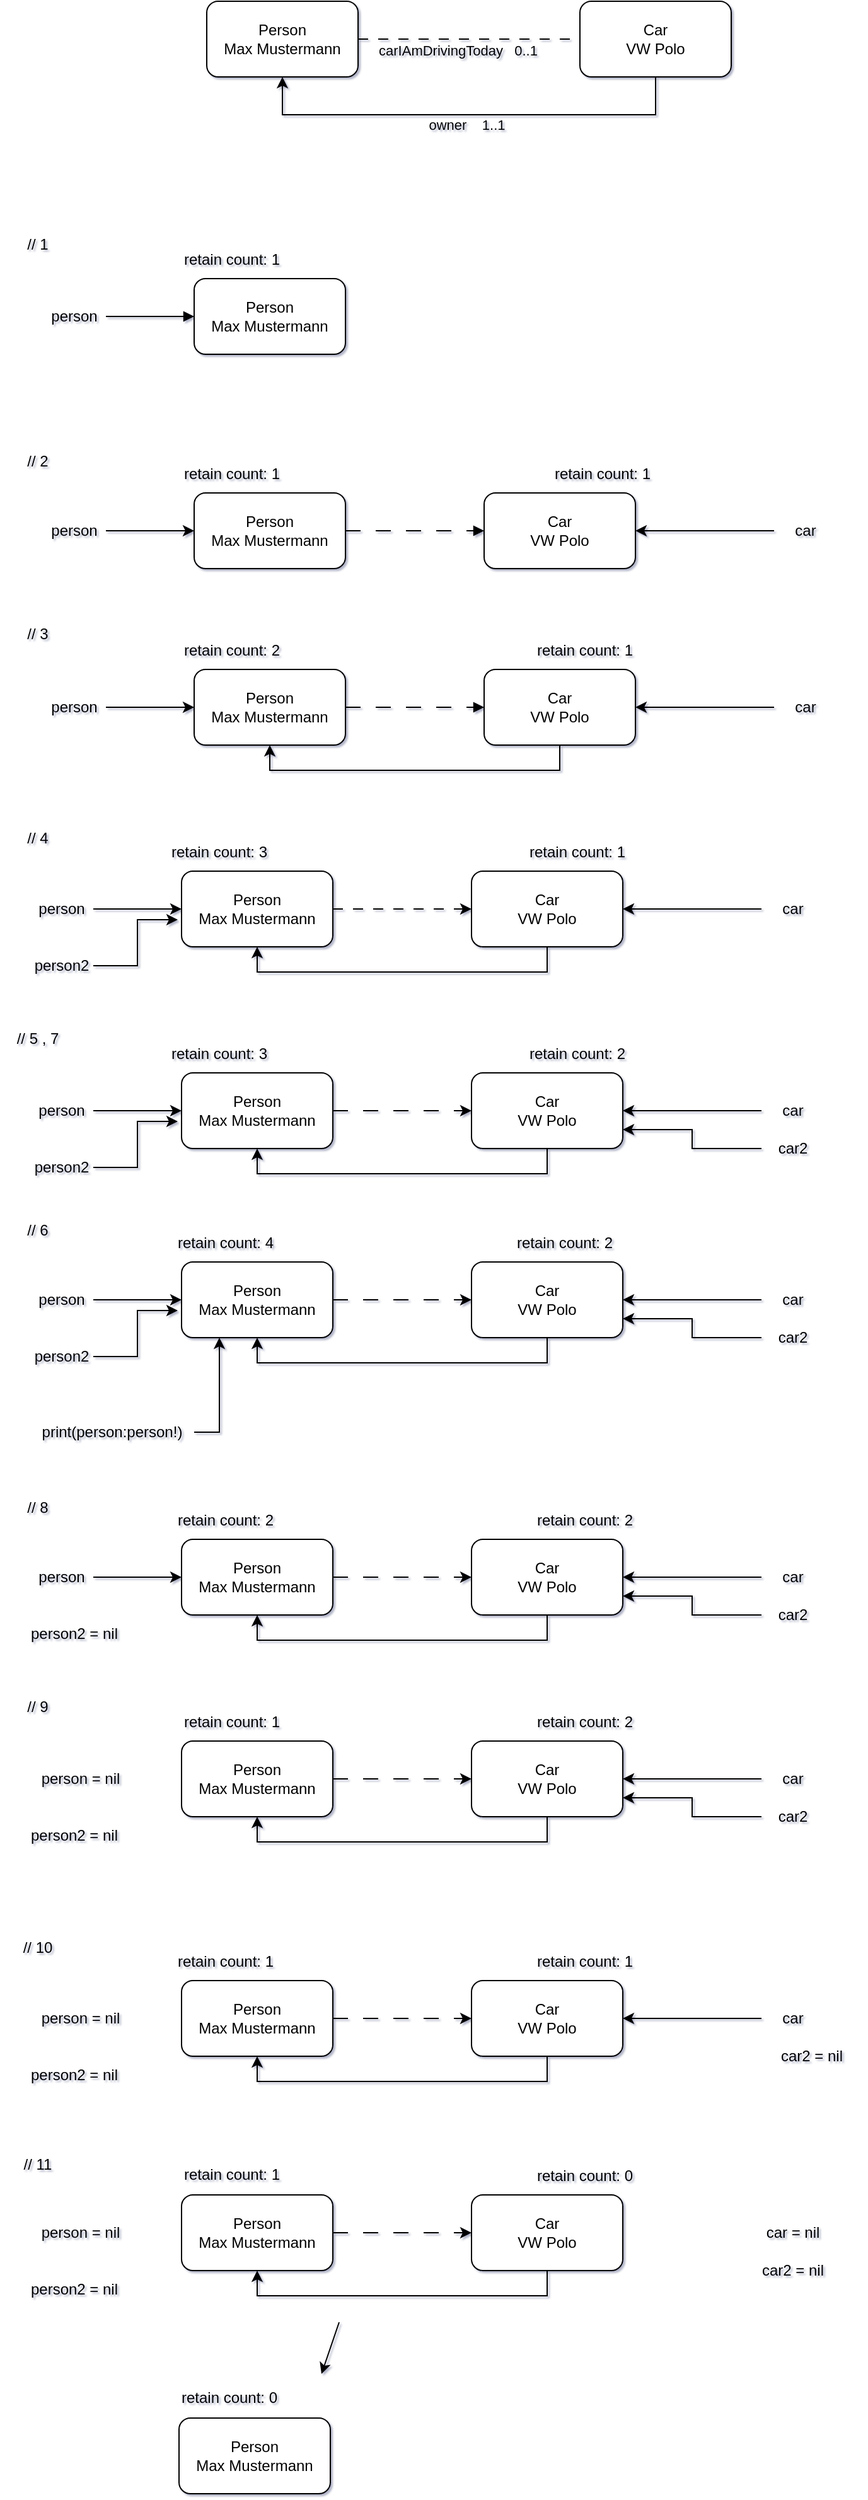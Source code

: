<mxfile version="24.7.5">
  <diagram name="Seite-1" id="5M1GoSNxU9iCWXKsDYk7">
    <mxGraphModel dx="1340" dy="790" grid="0" gridSize="10" guides="1" tooltips="1" connect="1" arrows="1" fold="1" page="0" pageScale="1" pageWidth="827" pageHeight="1169" math="0" shadow="1">
      <root>
        <mxCell id="0" />
        <mxCell id="1" parent="0" />
        <mxCell id="3njOR3xyvIwaTRATh9eq-1" value="Person&lt;div&gt;Max Mustermann&lt;/div&gt;" style="rounded=1;whiteSpace=wrap;html=1;" parent="1" vertex="1">
          <mxGeometry x="100" y="30" width="120" height="60" as="geometry" />
        </mxCell>
        <mxCell id="3njOR3xyvIwaTRATh9eq-2" value="Car&lt;div&gt;VW Polo&lt;/div&gt;" style="rounded=1;whiteSpace=wrap;html=1;" parent="1" vertex="1">
          <mxGeometry x="396" y="30" width="120" height="60" as="geometry" />
        </mxCell>
        <mxCell id="3njOR3xyvIwaTRATh9eq-3" value="" style="endArrow=none;html=1;rounded=0;exitX=1;exitY=0.5;exitDx=0;exitDy=0;entryX=0;entryY=0.5;entryDx=0;entryDy=0;dashed=1;dashPattern=8 8;endFill=0;" parent="1" source="3njOR3xyvIwaTRATh9eq-1" target="3njOR3xyvIwaTRATh9eq-2" edge="1">
          <mxGeometry width="50" height="50" relative="1" as="geometry">
            <mxPoint x="390" y="350" as="sourcePoint" />
            <mxPoint x="440" y="300" as="targetPoint" />
          </mxGeometry>
        </mxCell>
        <mxCell id="3njOR3xyvIwaTRATh9eq-6" value="&lt;div&gt;&lt;span style=&quot;background-color: initial;&quot;&gt;carIAmDrivingToday&amp;nbsp; &amp;nbsp;&lt;/span&gt;&lt;span style=&quot;background-color: initial;&quot;&gt;0..1&lt;/span&gt;&lt;/div&gt;&lt;div&gt;&lt;br&gt;&lt;/div&gt;" style="edgeLabel;html=1;align=center;verticalAlign=middle;resizable=0;points=[];labelBackgroundColor=none;" parent="3njOR3xyvIwaTRATh9eq-3" vertex="1" connectable="0">
          <mxGeometry x="-0.133" relative="1" as="geometry">
            <mxPoint x="2" y="16" as="offset" />
          </mxGeometry>
        </mxCell>
        <mxCell id="3njOR3xyvIwaTRATh9eq-4" value="" style="endArrow=classic;html=1;rounded=0;exitX=0.5;exitY=1;exitDx=0;exitDy=0;entryX=0.5;entryY=1;entryDx=0;entryDy=0;" parent="1" source="3njOR3xyvIwaTRATh9eq-2" target="3njOR3xyvIwaTRATh9eq-1" edge="1">
          <mxGeometry width="50" height="50" relative="1" as="geometry">
            <mxPoint x="390" y="350" as="sourcePoint" />
            <mxPoint x="440" y="300" as="targetPoint" />
            <Array as="points">
              <mxPoint x="456" y="120" />
              <mxPoint x="250" y="120" />
              <mxPoint x="160" y="120" />
            </Array>
          </mxGeometry>
        </mxCell>
        <mxCell id="3njOR3xyvIwaTRATh9eq-5" value="owner&amp;nbsp; &amp;nbsp;&amp;nbsp;&lt;span style=&quot;background-color: initial;&quot;&gt;1..1&lt;/span&gt;" style="edgeLabel;html=1;align=center;verticalAlign=middle;resizable=0;points=[];labelBackgroundColor=none;" parent="3njOR3xyvIwaTRATh9eq-4" vertex="1" connectable="0">
          <mxGeometry x="-0.1" y="-1" relative="1" as="geometry">
            <mxPoint x="-20" y="9" as="offset" />
          </mxGeometry>
        </mxCell>
        <mxCell id="3njOR3xyvIwaTRATh9eq-19" style="edgeStyle=orthogonalEdgeStyle;rounded=0;orthogonalLoop=1;jettySize=auto;html=1;exitX=0;exitY=0.5;exitDx=0;exitDy=0;startArrow=block;startFill=1;endArrow=none;endFill=0;" parent="1" source="3njOR3xyvIwaTRATh9eq-7" target="3njOR3xyvIwaTRATh9eq-18" edge="1">
          <mxGeometry relative="1" as="geometry" />
        </mxCell>
        <mxCell id="3njOR3xyvIwaTRATh9eq-7" value="Person&lt;div&gt;Max Mustermann&lt;/div&gt;" style="rounded=1;whiteSpace=wrap;html=1;" parent="1" vertex="1">
          <mxGeometry x="90" y="250" width="120" height="60" as="geometry" />
        </mxCell>
        <mxCell id="3njOR3xyvIwaTRATh9eq-10" style="edgeStyle=orthogonalEdgeStyle;rounded=0;orthogonalLoop=1;jettySize=auto;html=1;exitX=1;exitY=0.5;exitDx=0;exitDy=0;entryX=0;entryY=0.5;entryDx=0;entryDy=0;endArrow=block;endFill=1;dashed=1;dashPattern=12 12;startArrow=none;startFill=0;" parent="1" source="3njOR3xyvIwaTRATh9eq-8" target="3njOR3xyvIwaTRATh9eq-9" edge="1">
          <mxGeometry relative="1" as="geometry" />
        </mxCell>
        <mxCell id="3njOR3xyvIwaTRATh9eq-8" value="Person&lt;div&gt;Max Mustermann&lt;/div&gt;" style="rounded=1;whiteSpace=wrap;html=1;" parent="1" vertex="1">
          <mxGeometry x="90" y="420" width="120" height="60" as="geometry" />
        </mxCell>
        <mxCell id="3njOR3xyvIwaTRATh9eq-9" value="Car&lt;div&gt;VW Polo&lt;/div&gt;" style="rounded=1;whiteSpace=wrap;html=1;" parent="1" vertex="1">
          <mxGeometry x="320" y="420" width="120" height="60" as="geometry" />
        </mxCell>
        <mxCell id="3njOR3xyvIwaTRATh9eq-11" value="// 1" style="text;html=1;align=center;verticalAlign=middle;whiteSpace=wrap;rounded=0;" parent="1" vertex="1">
          <mxGeometry x="-64" y="208" width="60" height="30" as="geometry" />
        </mxCell>
        <mxCell id="3njOR3xyvIwaTRATh9eq-12" value="// 2" style="text;html=1;align=center;verticalAlign=middle;whiteSpace=wrap;rounded=0;" parent="1" vertex="1">
          <mxGeometry x="-64" y="380" width="60" height="30" as="geometry" />
        </mxCell>
        <mxCell id="3njOR3xyvIwaTRATh9eq-13" style="edgeStyle=orthogonalEdgeStyle;rounded=0;orthogonalLoop=1;jettySize=auto;html=1;exitX=1;exitY=0.5;exitDx=0;exitDy=0;entryX=0;entryY=0.5;entryDx=0;entryDy=0;dashed=1;dashPattern=12 12;endArrow=block;endFill=1;" parent="1" source="3njOR3xyvIwaTRATh9eq-14" target="3njOR3xyvIwaTRATh9eq-15" edge="1">
          <mxGeometry relative="1" as="geometry" />
        </mxCell>
        <mxCell id="3njOR3xyvIwaTRATh9eq-14" value="Person&lt;div&gt;Max Mustermann&lt;/div&gt;" style="rounded=1;whiteSpace=wrap;html=1;" parent="1" vertex="1">
          <mxGeometry x="90" y="560" width="120" height="60" as="geometry" />
        </mxCell>
        <mxCell id="3njOR3xyvIwaTRATh9eq-17" style="edgeStyle=orthogonalEdgeStyle;rounded=0;orthogonalLoop=1;jettySize=auto;html=1;exitX=0.5;exitY=1;exitDx=0;exitDy=0;entryX=0.5;entryY=1;entryDx=0;entryDy=0;" parent="1" source="3njOR3xyvIwaTRATh9eq-15" target="3njOR3xyvIwaTRATh9eq-14" edge="1">
          <mxGeometry relative="1" as="geometry" />
        </mxCell>
        <mxCell id="3njOR3xyvIwaTRATh9eq-15" value="Car&lt;div&gt;VW Polo&lt;/div&gt;" style="rounded=1;whiteSpace=wrap;html=1;" parent="1" vertex="1">
          <mxGeometry x="320" y="560" width="120" height="60" as="geometry" />
        </mxCell>
        <mxCell id="3njOR3xyvIwaTRATh9eq-16" value="// 3" style="text;html=1;align=center;verticalAlign=middle;whiteSpace=wrap;rounded=0;" parent="1" vertex="1">
          <mxGeometry x="-64" y="517" width="60" height="30" as="geometry" />
        </mxCell>
        <mxCell id="3njOR3xyvIwaTRATh9eq-18" value="person" style="text;html=1;align=center;verticalAlign=middle;whiteSpace=wrap;rounded=0;" parent="1" vertex="1">
          <mxGeometry x="-30" y="265" width="50" height="30" as="geometry" />
        </mxCell>
        <mxCell id="3njOR3xyvIwaTRATh9eq-23" style="edgeStyle=orthogonalEdgeStyle;rounded=0;orthogonalLoop=1;jettySize=auto;html=1;exitX=1;exitY=0.5;exitDx=0;exitDy=0;entryX=0;entryY=0.5;entryDx=0;entryDy=0;" parent="1" source="3njOR3xyvIwaTRATh9eq-22" target="3njOR3xyvIwaTRATh9eq-8" edge="1">
          <mxGeometry relative="1" as="geometry" />
        </mxCell>
        <mxCell id="3njOR3xyvIwaTRATh9eq-22" value="person" style="text;html=1;align=center;verticalAlign=middle;whiteSpace=wrap;rounded=0;" parent="1" vertex="1">
          <mxGeometry x="-30" y="435" width="50" height="30" as="geometry" />
        </mxCell>
        <mxCell id="3njOR3xyvIwaTRATh9eq-26" style="edgeStyle=orthogonalEdgeStyle;rounded=0;orthogonalLoop=1;jettySize=auto;html=1;exitX=1;exitY=0.5;exitDx=0;exitDy=0;entryX=0;entryY=0.5;entryDx=0;entryDy=0;" parent="1" source="3njOR3xyvIwaTRATh9eq-25" target="3njOR3xyvIwaTRATh9eq-14" edge="1">
          <mxGeometry relative="1" as="geometry" />
        </mxCell>
        <mxCell id="3njOR3xyvIwaTRATh9eq-25" value="person" style="text;html=1;align=center;verticalAlign=middle;whiteSpace=wrap;rounded=0;" parent="1" vertex="1">
          <mxGeometry x="-30" y="575" width="50" height="30" as="geometry" />
        </mxCell>
        <mxCell id="3njOR3xyvIwaTRATh9eq-28" style="edgeStyle=orthogonalEdgeStyle;rounded=0;orthogonalLoop=1;jettySize=auto;html=1;exitX=0;exitY=0.5;exitDx=0;exitDy=0;entryX=1;entryY=0.5;entryDx=0;entryDy=0;" parent="1" source="3njOR3xyvIwaTRATh9eq-27" target="3njOR3xyvIwaTRATh9eq-9" edge="1">
          <mxGeometry relative="1" as="geometry" />
        </mxCell>
        <mxCell id="3njOR3xyvIwaTRATh9eq-27" value="car" style="text;html=1;align=center;verticalAlign=middle;whiteSpace=wrap;rounded=0;" parent="1" vertex="1">
          <mxGeometry x="550" y="435" width="50" height="30" as="geometry" />
        </mxCell>
        <mxCell id="3njOR3xyvIwaTRATh9eq-30" style="edgeStyle=orthogonalEdgeStyle;rounded=0;orthogonalLoop=1;jettySize=auto;html=1;exitX=0;exitY=0.5;exitDx=0;exitDy=0;entryX=1;entryY=0.5;entryDx=0;entryDy=0;" parent="1" source="3njOR3xyvIwaTRATh9eq-29" target="3njOR3xyvIwaTRATh9eq-15" edge="1">
          <mxGeometry relative="1" as="geometry" />
        </mxCell>
        <mxCell id="3njOR3xyvIwaTRATh9eq-29" value="car" style="text;html=1;align=center;verticalAlign=middle;whiteSpace=wrap;rounded=0;" parent="1" vertex="1">
          <mxGeometry x="550" y="575" width="50" height="30" as="geometry" />
        </mxCell>
        <mxCell id="3njOR3xyvIwaTRATh9eq-31" style="edgeStyle=orthogonalEdgeStyle;rounded=0;orthogonalLoop=1;jettySize=auto;html=1;exitX=1;exitY=0.5;exitDx=0;exitDy=0;entryX=0;entryY=0.5;entryDx=0;entryDy=0;dashed=1;dashPattern=8 8;" parent="1" source="3njOR3xyvIwaTRATh9eq-32" target="3njOR3xyvIwaTRATh9eq-34" edge="1">
          <mxGeometry relative="1" as="geometry" />
        </mxCell>
        <mxCell id="3njOR3xyvIwaTRATh9eq-32" value="Person&lt;div&gt;Max Mustermann&lt;/div&gt;" style="rounded=1;whiteSpace=wrap;html=1;" parent="1" vertex="1">
          <mxGeometry x="80" y="720" width="120" height="60" as="geometry" />
        </mxCell>
        <mxCell id="3njOR3xyvIwaTRATh9eq-33" style="edgeStyle=orthogonalEdgeStyle;rounded=0;orthogonalLoop=1;jettySize=auto;html=1;exitX=0.5;exitY=1;exitDx=0;exitDy=0;entryX=0.5;entryY=1;entryDx=0;entryDy=0;" parent="1" source="3njOR3xyvIwaTRATh9eq-34" target="3njOR3xyvIwaTRATh9eq-32" edge="1">
          <mxGeometry relative="1" as="geometry" />
        </mxCell>
        <mxCell id="3njOR3xyvIwaTRATh9eq-34" value="Car&lt;div&gt;VW Polo&lt;/div&gt;" style="rounded=1;whiteSpace=wrap;html=1;" parent="1" vertex="1">
          <mxGeometry x="310" y="720" width="120" height="60" as="geometry" />
        </mxCell>
        <mxCell id="3njOR3xyvIwaTRATh9eq-35" value="// 4" style="text;html=1;align=center;verticalAlign=middle;whiteSpace=wrap;rounded=0;" parent="1" vertex="1">
          <mxGeometry x="-64" y="679" width="60" height="30" as="geometry" />
        </mxCell>
        <mxCell id="3njOR3xyvIwaTRATh9eq-36" style="edgeStyle=orthogonalEdgeStyle;rounded=0;orthogonalLoop=1;jettySize=auto;html=1;exitX=1;exitY=0.5;exitDx=0;exitDy=0;entryX=0;entryY=0.5;entryDx=0;entryDy=0;" parent="1" source="3njOR3xyvIwaTRATh9eq-37" target="3njOR3xyvIwaTRATh9eq-32" edge="1">
          <mxGeometry relative="1" as="geometry" />
        </mxCell>
        <mxCell id="3njOR3xyvIwaTRATh9eq-37" value="person" style="text;html=1;align=center;verticalAlign=middle;whiteSpace=wrap;rounded=0;" parent="1" vertex="1">
          <mxGeometry x="-40" y="735" width="50" height="30" as="geometry" />
        </mxCell>
        <mxCell id="3njOR3xyvIwaTRATh9eq-38" style="edgeStyle=orthogonalEdgeStyle;rounded=0;orthogonalLoop=1;jettySize=auto;html=1;exitX=0;exitY=0.5;exitDx=0;exitDy=0;entryX=1;entryY=0.5;entryDx=0;entryDy=0;" parent="1" source="3njOR3xyvIwaTRATh9eq-39" target="3njOR3xyvIwaTRATh9eq-34" edge="1">
          <mxGeometry relative="1" as="geometry" />
        </mxCell>
        <mxCell id="3njOR3xyvIwaTRATh9eq-39" value="car" style="text;html=1;align=center;verticalAlign=middle;whiteSpace=wrap;rounded=0;" parent="1" vertex="1">
          <mxGeometry x="540" y="735" width="50" height="30" as="geometry" />
        </mxCell>
        <mxCell id="3njOR3xyvIwaTRATh9eq-40" value="person2" style="text;html=1;align=center;verticalAlign=middle;whiteSpace=wrap;rounded=0;" parent="1" vertex="1">
          <mxGeometry x="-40" y="780" width="50" height="30" as="geometry" />
        </mxCell>
        <mxCell id="3njOR3xyvIwaTRATh9eq-41" style="edgeStyle=orthogonalEdgeStyle;rounded=0;orthogonalLoop=1;jettySize=auto;html=1;exitX=1;exitY=0.5;exitDx=0;exitDy=0;entryX=-0.025;entryY=0.642;entryDx=0;entryDy=0;entryPerimeter=0;" parent="1" source="3njOR3xyvIwaTRATh9eq-40" target="3njOR3xyvIwaTRATh9eq-32" edge="1">
          <mxGeometry relative="1" as="geometry" />
        </mxCell>
        <mxCell id="3njOR3xyvIwaTRATh9eq-42" style="edgeStyle=orthogonalEdgeStyle;rounded=0;orthogonalLoop=1;jettySize=auto;html=1;exitX=1;exitY=0.5;exitDx=0;exitDy=0;entryX=0;entryY=0.5;entryDx=0;entryDy=0;dashed=1;dashPattern=12 12;" parent="1" source="3njOR3xyvIwaTRATh9eq-43" target="3njOR3xyvIwaTRATh9eq-45" edge="1">
          <mxGeometry relative="1" as="geometry" />
        </mxCell>
        <mxCell id="3njOR3xyvIwaTRATh9eq-43" value="Person&lt;div&gt;Max Mustermann&lt;/div&gt;" style="rounded=1;whiteSpace=wrap;html=1;" parent="1" vertex="1">
          <mxGeometry x="80" y="880" width="120" height="60" as="geometry" />
        </mxCell>
        <mxCell id="3njOR3xyvIwaTRATh9eq-44" style="edgeStyle=orthogonalEdgeStyle;rounded=0;orthogonalLoop=1;jettySize=auto;html=1;exitX=0.5;exitY=1;exitDx=0;exitDy=0;entryX=0.5;entryY=1;entryDx=0;entryDy=0;" parent="1" source="3njOR3xyvIwaTRATh9eq-45" target="3njOR3xyvIwaTRATh9eq-43" edge="1">
          <mxGeometry relative="1" as="geometry" />
        </mxCell>
        <mxCell id="3njOR3xyvIwaTRATh9eq-45" value="Car&lt;div&gt;VW Polo&lt;/div&gt;" style="rounded=1;whiteSpace=wrap;html=1;" parent="1" vertex="1">
          <mxGeometry x="310" y="880" width="120" height="60" as="geometry" />
        </mxCell>
        <mxCell id="3njOR3xyvIwaTRATh9eq-46" style="edgeStyle=orthogonalEdgeStyle;rounded=0;orthogonalLoop=1;jettySize=auto;html=1;exitX=1;exitY=0.5;exitDx=0;exitDy=0;entryX=0;entryY=0.5;entryDx=0;entryDy=0;" parent="1" source="3njOR3xyvIwaTRATh9eq-47" target="3njOR3xyvIwaTRATh9eq-43" edge="1">
          <mxGeometry relative="1" as="geometry" />
        </mxCell>
        <mxCell id="3njOR3xyvIwaTRATh9eq-47" value="person" style="text;html=1;align=center;verticalAlign=middle;whiteSpace=wrap;rounded=0;" parent="1" vertex="1">
          <mxGeometry x="-40" y="895" width="50" height="30" as="geometry" />
        </mxCell>
        <mxCell id="3njOR3xyvIwaTRATh9eq-48" style="edgeStyle=orthogonalEdgeStyle;rounded=0;orthogonalLoop=1;jettySize=auto;html=1;exitX=0;exitY=0.5;exitDx=0;exitDy=0;entryX=1;entryY=0.5;entryDx=0;entryDy=0;" parent="1" source="3njOR3xyvIwaTRATh9eq-49" target="3njOR3xyvIwaTRATh9eq-45" edge="1">
          <mxGeometry relative="1" as="geometry" />
        </mxCell>
        <mxCell id="3njOR3xyvIwaTRATh9eq-49" value="car" style="text;html=1;align=center;verticalAlign=middle;whiteSpace=wrap;rounded=0;" parent="1" vertex="1">
          <mxGeometry x="540" y="895" width="50" height="30" as="geometry" />
        </mxCell>
        <mxCell id="3njOR3xyvIwaTRATh9eq-50" value="person2" style="text;html=1;align=center;verticalAlign=middle;whiteSpace=wrap;rounded=0;" parent="1" vertex="1">
          <mxGeometry x="-40" y="940" width="50" height="30" as="geometry" />
        </mxCell>
        <mxCell id="3njOR3xyvIwaTRATh9eq-51" style="edgeStyle=orthogonalEdgeStyle;rounded=0;orthogonalLoop=1;jettySize=auto;html=1;exitX=1;exitY=0.5;exitDx=0;exitDy=0;entryX=-0.025;entryY=0.642;entryDx=0;entryDy=0;entryPerimeter=0;" parent="1" source="3njOR3xyvIwaTRATh9eq-50" target="3njOR3xyvIwaTRATh9eq-43" edge="1">
          <mxGeometry relative="1" as="geometry" />
        </mxCell>
        <mxCell id="3njOR3xyvIwaTRATh9eq-52" value="// 5 , 7" style="text;html=1;align=center;verticalAlign=middle;whiteSpace=wrap;rounded=0;" parent="1" vertex="1">
          <mxGeometry x="-64" y="838" width="60" height="30" as="geometry" />
        </mxCell>
        <mxCell id="3njOR3xyvIwaTRATh9eq-55" style="edgeStyle=orthogonalEdgeStyle;rounded=0;orthogonalLoop=1;jettySize=auto;html=1;exitX=0;exitY=0.5;exitDx=0;exitDy=0;entryX=1;entryY=0.75;entryDx=0;entryDy=0;" parent="1" source="3njOR3xyvIwaTRATh9eq-54" target="3njOR3xyvIwaTRATh9eq-45" edge="1">
          <mxGeometry relative="1" as="geometry" />
        </mxCell>
        <mxCell id="3njOR3xyvIwaTRATh9eq-54" value="car2" style="text;html=1;align=center;verticalAlign=middle;whiteSpace=wrap;rounded=0;" parent="1" vertex="1">
          <mxGeometry x="540" y="925" width="50" height="30" as="geometry" />
        </mxCell>
        <mxCell id="3njOR3xyvIwaTRATh9eq-56" style="edgeStyle=orthogonalEdgeStyle;rounded=0;orthogonalLoop=1;jettySize=auto;html=1;exitX=1;exitY=0.5;exitDx=0;exitDy=0;entryX=0;entryY=0.5;entryDx=0;entryDy=0;dashed=1;dashPattern=12 12;" parent="1" source="3njOR3xyvIwaTRATh9eq-57" target="3njOR3xyvIwaTRATh9eq-59" edge="1">
          <mxGeometry relative="1" as="geometry" />
        </mxCell>
        <mxCell id="3njOR3xyvIwaTRATh9eq-57" value="Person&lt;div&gt;Max Mustermann&lt;/div&gt;" style="rounded=1;whiteSpace=wrap;html=1;" parent="1" vertex="1">
          <mxGeometry x="80" y="1030" width="120" height="60" as="geometry" />
        </mxCell>
        <mxCell id="3njOR3xyvIwaTRATh9eq-58" style="edgeStyle=orthogonalEdgeStyle;rounded=0;orthogonalLoop=1;jettySize=auto;html=1;exitX=0.5;exitY=1;exitDx=0;exitDy=0;entryX=0.5;entryY=1;entryDx=0;entryDy=0;" parent="1" source="3njOR3xyvIwaTRATh9eq-59" target="3njOR3xyvIwaTRATh9eq-57" edge="1">
          <mxGeometry relative="1" as="geometry" />
        </mxCell>
        <mxCell id="3njOR3xyvIwaTRATh9eq-59" value="Car&lt;div&gt;VW Polo&lt;/div&gt;" style="rounded=1;whiteSpace=wrap;html=1;" parent="1" vertex="1">
          <mxGeometry x="310" y="1030" width="120" height="60" as="geometry" />
        </mxCell>
        <mxCell id="3njOR3xyvIwaTRATh9eq-60" style="edgeStyle=orthogonalEdgeStyle;rounded=0;orthogonalLoop=1;jettySize=auto;html=1;exitX=1;exitY=0.5;exitDx=0;exitDy=0;entryX=0;entryY=0.5;entryDx=0;entryDy=0;" parent="1" source="3njOR3xyvIwaTRATh9eq-61" target="3njOR3xyvIwaTRATh9eq-57" edge="1">
          <mxGeometry relative="1" as="geometry" />
        </mxCell>
        <mxCell id="3njOR3xyvIwaTRATh9eq-61" value="person" style="text;html=1;align=center;verticalAlign=middle;whiteSpace=wrap;rounded=0;" parent="1" vertex="1">
          <mxGeometry x="-40" y="1045" width="50" height="30" as="geometry" />
        </mxCell>
        <mxCell id="3njOR3xyvIwaTRATh9eq-62" style="edgeStyle=orthogonalEdgeStyle;rounded=0;orthogonalLoop=1;jettySize=auto;html=1;exitX=0;exitY=0.5;exitDx=0;exitDy=0;entryX=1;entryY=0.5;entryDx=0;entryDy=0;" parent="1" source="3njOR3xyvIwaTRATh9eq-63" target="3njOR3xyvIwaTRATh9eq-59" edge="1">
          <mxGeometry relative="1" as="geometry" />
        </mxCell>
        <mxCell id="3njOR3xyvIwaTRATh9eq-63" value="car" style="text;html=1;align=center;verticalAlign=middle;whiteSpace=wrap;rounded=0;" parent="1" vertex="1">
          <mxGeometry x="540" y="1045" width="50" height="30" as="geometry" />
        </mxCell>
        <mxCell id="3njOR3xyvIwaTRATh9eq-64" value="person2" style="text;html=1;align=center;verticalAlign=middle;whiteSpace=wrap;rounded=0;" parent="1" vertex="1">
          <mxGeometry x="-40" y="1090" width="50" height="30" as="geometry" />
        </mxCell>
        <mxCell id="3njOR3xyvIwaTRATh9eq-65" style="edgeStyle=orthogonalEdgeStyle;rounded=0;orthogonalLoop=1;jettySize=auto;html=1;exitX=1;exitY=0.5;exitDx=0;exitDy=0;entryX=-0.025;entryY=0.642;entryDx=0;entryDy=0;entryPerimeter=0;" parent="1" source="3njOR3xyvIwaTRATh9eq-64" target="3njOR3xyvIwaTRATh9eq-57" edge="1">
          <mxGeometry relative="1" as="geometry" />
        </mxCell>
        <mxCell id="3njOR3xyvIwaTRATh9eq-66" value="// 6" style="text;html=1;align=center;verticalAlign=middle;whiteSpace=wrap;rounded=0;" parent="1" vertex="1">
          <mxGeometry x="-64" y="990" width="60" height="30" as="geometry" />
        </mxCell>
        <mxCell id="3njOR3xyvIwaTRATh9eq-67" style="edgeStyle=orthogonalEdgeStyle;rounded=0;orthogonalLoop=1;jettySize=auto;html=1;exitX=0;exitY=0.5;exitDx=0;exitDy=0;entryX=1;entryY=0.75;entryDx=0;entryDy=0;" parent="1" source="3njOR3xyvIwaTRATh9eq-68" target="3njOR3xyvIwaTRATh9eq-59" edge="1">
          <mxGeometry relative="1" as="geometry" />
        </mxCell>
        <mxCell id="3njOR3xyvIwaTRATh9eq-68" value="car2" style="text;html=1;align=center;verticalAlign=middle;whiteSpace=wrap;rounded=0;" parent="1" vertex="1">
          <mxGeometry x="540" y="1075" width="50" height="30" as="geometry" />
        </mxCell>
        <mxCell id="3njOR3xyvIwaTRATh9eq-70" style="edgeStyle=orthogonalEdgeStyle;rounded=0;orthogonalLoop=1;jettySize=auto;html=1;exitX=1;exitY=0.5;exitDx=0;exitDy=0;entryX=0.25;entryY=1;entryDx=0;entryDy=0;" parent="1" source="3njOR3xyvIwaTRATh9eq-69" target="3njOR3xyvIwaTRATh9eq-57" edge="1">
          <mxGeometry relative="1" as="geometry" />
        </mxCell>
        <mxCell id="3njOR3xyvIwaTRATh9eq-69" value="print(person:person!)" style="text;html=1;align=center;verticalAlign=middle;whiteSpace=wrap;rounded=0;" parent="1" vertex="1">
          <mxGeometry x="-40" y="1150" width="130" height="30" as="geometry" />
        </mxCell>
        <mxCell id="3njOR3xyvIwaTRATh9eq-71" style="edgeStyle=orthogonalEdgeStyle;rounded=0;orthogonalLoop=1;jettySize=auto;html=1;exitX=1;exitY=0.5;exitDx=0;exitDy=0;entryX=0;entryY=0.5;entryDx=0;entryDy=0;dashed=1;dashPattern=12 12;" parent="1" source="3njOR3xyvIwaTRATh9eq-72" target="3njOR3xyvIwaTRATh9eq-74" edge="1">
          <mxGeometry relative="1" as="geometry" />
        </mxCell>
        <mxCell id="3njOR3xyvIwaTRATh9eq-72" value="Person&lt;div&gt;Max Mustermann&lt;/div&gt;" style="rounded=1;whiteSpace=wrap;html=1;" parent="1" vertex="1">
          <mxGeometry x="80" y="1250" width="120" height="60" as="geometry" />
        </mxCell>
        <mxCell id="3njOR3xyvIwaTRATh9eq-73" style="edgeStyle=orthogonalEdgeStyle;rounded=0;orthogonalLoop=1;jettySize=auto;html=1;exitX=0.5;exitY=1;exitDx=0;exitDy=0;entryX=0.5;entryY=1;entryDx=0;entryDy=0;" parent="1" source="3njOR3xyvIwaTRATh9eq-74" target="3njOR3xyvIwaTRATh9eq-72" edge="1">
          <mxGeometry relative="1" as="geometry" />
        </mxCell>
        <mxCell id="3njOR3xyvIwaTRATh9eq-74" value="Car&lt;div&gt;VW Polo&lt;/div&gt;" style="rounded=1;whiteSpace=wrap;html=1;" parent="1" vertex="1">
          <mxGeometry x="310" y="1250" width="120" height="60" as="geometry" />
        </mxCell>
        <mxCell id="3njOR3xyvIwaTRATh9eq-75" style="edgeStyle=orthogonalEdgeStyle;rounded=0;orthogonalLoop=1;jettySize=auto;html=1;exitX=1;exitY=0.5;exitDx=0;exitDy=0;entryX=0;entryY=0.5;entryDx=0;entryDy=0;" parent="1" source="3njOR3xyvIwaTRATh9eq-76" target="3njOR3xyvIwaTRATh9eq-72" edge="1">
          <mxGeometry relative="1" as="geometry" />
        </mxCell>
        <mxCell id="3njOR3xyvIwaTRATh9eq-76" value="person" style="text;html=1;align=center;verticalAlign=middle;whiteSpace=wrap;rounded=0;" parent="1" vertex="1">
          <mxGeometry x="-40" y="1265" width="50" height="30" as="geometry" />
        </mxCell>
        <mxCell id="3njOR3xyvIwaTRATh9eq-77" style="edgeStyle=orthogonalEdgeStyle;rounded=0;orthogonalLoop=1;jettySize=auto;html=1;exitX=0;exitY=0.5;exitDx=0;exitDy=0;entryX=1;entryY=0.5;entryDx=0;entryDy=0;" parent="1" source="3njOR3xyvIwaTRATh9eq-78" target="3njOR3xyvIwaTRATh9eq-74" edge="1">
          <mxGeometry relative="1" as="geometry" />
        </mxCell>
        <mxCell id="3njOR3xyvIwaTRATh9eq-78" value="car" style="text;html=1;align=center;verticalAlign=middle;whiteSpace=wrap;rounded=0;" parent="1" vertex="1">
          <mxGeometry x="540" y="1265" width="50" height="30" as="geometry" />
        </mxCell>
        <mxCell id="3njOR3xyvIwaTRATh9eq-79" value="person2 = nil" style="text;html=1;align=center;verticalAlign=middle;whiteSpace=wrap;rounded=0;" parent="1" vertex="1">
          <mxGeometry x="-50" y="1310" width="90" height="30" as="geometry" />
        </mxCell>
        <mxCell id="3njOR3xyvIwaTRATh9eq-81" value="// 8" style="text;html=1;align=center;verticalAlign=middle;whiteSpace=wrap;rounded=0;" parent="1" vertex="1">
          <mxGeometry x="-64" y="1210" width="60" height="30" as="geometry" />
        </mxCell>
        <mxCell id="3njOR3xyvIwaTRATh9eq-82" style="edgeStyle=orthogonalEdgeStyle;rounded=0;orthogonalLoop=1;jettySize=auto;html=1;exitX=0;exitY=0.5;exitDx=0;exitDy=0;entryX=1;entryY=0.75;entryDx=0;entryDy=0;" parent="1" source="3njOR3xyvIwaTRATh9eq-83" target="3njOR3xyvIwaTRATh9eq-74" edge="1">
          <mxGeometry relative="1" as="geometry" />
        </mxCell>
        <mxCell id="3njOR3xyvIwaTRATh9eq-83" value="car2" style="text;html=1;align=center;verticalAlign=middle;whiteSpace=wrap;rounded=0;" parent="1" vertex="1">
          <mxGeometry x="540" y="1295" width="50" height="30" as="geometry" />
        </mxCell>
        <mxCell id="3njOR3xyvIwaTRATh9eq-84" style="edgeStyle=orthogonalEdgeStyle;rounded=0;orthogonalLoop=1;jettySize=auto;html=1;exitX=1;exitY=0.5;exitDx=0;exitDy=0;entryX=0;entryY=0.5;entryDx=0;entryDy=0;dashed=1;dashPattern=12 12;" parent="1" source="3njOR3xyvIwaTRATh9eq-85" target="3njOR3xyvIwaTRATh9eq-87" edge="1">
          <mxGeometry relative="1" as="geometry" />
        </mxCell>
        <mxCell id="3njOR3xyvIwaTRATh9eq-85" value="Person&lt;div&gt;Max Mustermann&lt;/div&gt;" style="rounded=1;whiteSpace=wrap;html=1;" parent="1" vertex="1">
          <mxGeometry x="80" y="1410" width="120" height="60" as="geometry" />
        </mxCell>
        <mxCell id="3njOR3xyvIwaTRATh9eq-86" style="edgeStyle=orthogonalEdgeStyle;rounded=0;orthogonalLoop=1;jettySize=auto;html=1;exitX=0.5;exitY=1;exitDx=0;exitDy=0;entryX=0.5;entryY=1;entryDx=0;entryDy=0;" parent="1" source="3njOR3xyvIwaTRATh9eq-87" target="3njOR3xyvIwaTRATh9eq-85" edge="1">
          <mxGeometry relative="1" as="geometry" />
        </mxCell>
        <mxCell id="3njOR3xyvIwaTRATh9eq-87" value="Car&lt;div&gt;VW Polo&lt;/div&gt;" style="rounded=1;whiteSpace=wrap;html=1;" parent="1" vertex="1">
          <mxGeometry x="310" y="1410" width="120" height="60" as="geometry" />
        </mxCell>
        <mxCell id="3njOR3xyvIwaTRATh9eq-89" value="person = nil" style="text;html=1;align=center;verticalAlign=middle;whiteSpace=wrap;rounded=0;" parent="1" vertex="1">
          <mxGeometry x="-40" y="1425" width="80" height="30" as="geometry" />
        </mxCell>
        <mxCell id="3njOR3xyvIwaTRATh9eq-90" style="edgeStyle=orthogonalEdgeStyle;rounded=0;orthogonalLoop=1;jettySize=auto;html=1;exitX=0;exitY=0.5;exitDx=0;exitDy=0;entryX=1;entryY=0.5;entryDx=0;entryDy=0;" parent="1" source="3njOR3xyvIwaTRATh9eq-91" target="3njOR3xyvIwaTRATh9eq-87" edge="1">
          <mxGeometry relative="1" as="geometry" />
        </mxCell>
        <mxCell id="3njOR3xyvIwaTRATh9eq-91" value="car" style="text;html=1;align=center;verticalAlign=middle;whiteSpace=wrap;rounded=0;" parent="1" vertex="1">
          <mxGeometry x="540" y="1425" width="50" height="30" as="geometry" />
        </mxCell>
        <mxCell id="3njOR3xyvIwaTRATh9eq-92" value="person2 = nil" style="text;html=1;align=center;verticalAlign=middle;whiteSpace=wrap;rounded=0;" parent="1" vertex="1">
          <mxGeometry x="-50" y="1470" width="90" height="30" as="geometry" />
        </mxCell>
        <mxCell id="3njOR3xyvIwaTRATh9eq-93" value="// 9" style="text;html=1;align=center;verticalAlign=middle;whiteSpace=wrap;rounded=0;" parent="1" vertex="1">
          <mxGeometry x="-64" y="1368" width="60" height="30" as="geometry" />
        </mxCell>
        <mxCell id="3njOR3xyvIwaTRATh9eq-94" style="edgeStyle=orthogonalEdgeStyle;rounded=0;orthogonalLoop=1;jettySize=auto;html=1;exitX=0;exitY=0.5;exitDx=0;exitDy=0;entryX=1;entryY=0.75;entryDx=0;entryDy=0;" parent="1" source="3njOR3xyvIwaTRATh9eq-95" target="3njOR3xyvIwaTRATh9eq-87" edge="1">
          <mxGeometry relative="1" as="geometry" />
        </mxCell>
        <mxCell id="3njOR3xyvIwaTRATh9eq-95" value="car2" style="text;html=1;align=center;verticalAlign=middle;whiteSpace=wrap;rounded=0;" parent="1" vertex="1">
          <mxGeometry x="540" y="1455" width="50" height="30" as="geometry" />
        </mxCell>
        <mxCell id="3njOR3xyvIwaTRATh9eq-96" style="edgeStyle=orthogonalEdgeStyle;rounded=0;orthogonalLoop=1;jettySize=auto;html=1;exitX=1;exitY=0.5;exitDx=0;exitDy=0;entryX=0;entryY=0.5;entryDx=0;entryDy=0;dashed=1;dashPattern=12 12;" parent="1" source="3njOR3xyvIwaTRATh9eq-97" target="3njOR3xyvIwaTRATh9eq-99" edge="1">
          <mxGeometry relative="1" as="geometry" />
        </mxCell>
        <mxCell id="3njOR3xyvIwaTRATh9eq-97" value="Person&lt;div&gt;Max Mustermann&lt;/div&gt;" style="rounded=1;whiteSpace=wrap;html=1;" parent="1" vertex="1">
          <mxGeometry x="80" y="1600" width="120" height="60" as="geometry" />
        </mxCell>
        <mxCell id="3njOR3xyvIwaTRATh9eq-98" style="edgeStyle=orthogonalEdgeStyle;rounded=0;orthogonalLoop=1;jettySize=auto;html=1;exitX=0.5;exitY=1;exitDx=0;exitDy=0;entryX=0.5;entryY=1;entryDx=0;entryDy=0;" parent="1" source="3njOR3xyvIwaTRATh9eq-99" target="3njOR3xyvIwaTRATh9eq-97" edge="1">
          <mxGeometry relative="1" as="geometry" />
        </mxCell>
        <mxCell id="3njOR3xyvIwaTRATh9eq-99" value="Car&lt;div&gt;VW Polo&lt;/div&gt;" style="rounded=1;whiteSpace=wrap;html=1;" parent="1" vertex="1">
          <mxGeometry x="310" y="1600" width="120" height="60" as="geometry" />
        </mxCell>
        <mxCell id="3njOR3xyvIwaTRATh9eq-100" value="person = nil" style="text;html=1;align=center;verticalAlign=middle;whiteSpace=wrap;rounded=0;" parent="1" vertex="1">
          <mxGeometry x="-40" y="1615" width="80" height="30" as="geometry" />
        </mxCell>
        <mxCell id="3njOR3xyvIwaTRATh9eq-101" style="edgeStyle=orthogonalEdgeStyle;rounded=0;orthogonalLoop=1;jettySize=auto;html=1;exitX=0;exitY=0.5;exitDx=0;exitDy=0;entryX=1;entryY=0.5;entryDx=0;entryDy=0;" parent="1" source="3njOR3xyvIwaTRATh9eq-102" target="3njOR3xyvIwaTRATh9eq-99" edge="1">
          <mxGeometry relative="1" as="geometry" />
        </mxCell>
        <mxCell id="3njOR3xyvIwaTRATh9eq-102" value="car" style="text;html=1;align=center;verticalAlign=middle;whiteSpace=wrap;rounded=0;" parent="1" vertex="1">
          <mxGeometry x="540" y="1615" width="50" height="30" as="geometry" />
        </mxCell>
        <mxCell id="3njOR3xyvIwaTRATh9eq-103" value="person2 = nil" style="text;html=1;align=center;verticalAlign=middle;whiteSpace=wrap;rounded=0;" parent="1" vertex="1">
          <mxGeometry x="-50" y="1660" width="90" height="30" as="geometry" />
        </mxCell>
        <mxCell id="3njOR3xyvIwaTRATh9eq-104" value="// 10" style="text;html=1;align=center;verticalAlign=middle;whiteSpace=wrap;rounded=0;" parent="1" vertex="1">
          <mxGeometry x="-64" y="1559" width="60" height="30" as="geometry" />
        </mxCell>
        <mxCell id="3njOR3xyvIwaTRATh9eq-106" value="car2 = nil" style="text;html=1;align=center;verticalAlign=middle;whiteSpace=wrap;rounded=0;" parent="1" vertex="1">
          <mxGeometry x="540" y="1645" width="80" height="30" as="geometry" />
        </mxCell>
        <mxCell id="3njOR3xyvIwaTRATh9eq-107" style="edgeStyle=orthogonalEdgeStyle;rounded=0;orthogonalLoop=1;jettySize=auto;html=1;exitX=1;exitY=0.5;exitDx=0;exitDy=0;entryX=0;entryY=0.5;entryDx=0;entryDy=0;dashed=1;dashPattern=12 12;" parent="1" source="3njOR3xyvIwaTRATh9eq-108" target="3njOR3xyvIwaTRATh9eq-110" edge="1">
          <mxGeometry relative="1" as="geometry" />
        </mxCell>
        <mxCell id="3njOR3xyvIwaTRATh9eq-108" value="Person&lt;div&gt;Max Mustermann&lt;/div&gt;" style="rounded=1;whiteSpace=wrap;html=1;" parent="1" vertex="1">
          <mxGeometry x="80" y="1770" width="120" height="60" as="geometry" />
        </mxCell>
        <mxCell id="3njOR3xyvIwaTRATh9eq-109" style="edgeStyle=orthogonalEdgeStyle;rounded=0;orthogonalLoop=1;jettySize=auto;html=1;exitX=0.5;exitY=1;exitDx=0;exitDy=0;entryX=0.5;entryY=1;entryDx=0;entryDy=0;" parent="1" source="3njOR3xyvIwaTRATh9eq-110" target="3njOR3xyvIwaTRATh9eq-108" edge="1">
          <mxGeometry relative="1" as="geometry" />
        </mxCell>
        <mxCell id="3njOR3xyvIwaTRATh9eq-110" value="Car&lt;div&gt;VW Polo&lt;/div&gt;" style="rounded=1;whiteSpace=wrap;html=1;" parent="1" vertex="1">
          <mxGeometry x="310" y="1770" width="120" height="60" as="geometry" />
        </mxCell>
        <mxCell id="3njOR3xyvIwaTRATh9eq-111" value="person = nil" style="text;html=1;align=center;verticalAlign=middle;whiteSpace=wrap;rounded=0;" parent="1" vertex="1">
          <mxGeometry x="-40" y="1785" width="80" height="30" as="geometry" />
        </mxCell>
        <mxCell id="3njOR3xyvIwaTRATh9eq-113" value="car = nil" style="text;html=1;align=center;verticalAlign=middle;whiteSpace=wrap;rounded=0;" parent="1" vertex="1">
          <mxGeometry x="540" y="1785" width="50" height="30" as="geometry" />
        </mxCell>
        <mxCell id="3njOR3xyvIwaTRATh9eq-114" value="person2 = nil" style="text;html=1;align=center;verticalAlign=middle;whiteSpace=wrap;rounded=0;" parent="1" vertex="1">
          <mxGeometry x="-50" y="1830" width="90" height="30" as="geometry" />
        </mxCell>
        <mxCell id="3njOR3xyvIwaTRATh9eq-115" value="// 11" style="text;html=1;align=center;verticalAlign=middle;whiteSpace=wrap;rounded=0;" parent="1" vertex="1">
          <mxGeometry x="-64" y="1731" width="60" height="30" as="geometry" />
        </mxCell>
        <mxCell id="3njOR3xyvIwaTRATh9eq-116" value="car2 = nil" style="text;html=1;align=center;verticalAlign=middle;whiteSpace=wrap;rounded=0;" parent="1" vertex="1">
          <mxGeometry x="525" y="1815" width="80" height="30" as="geometry" />
        </mxCell>
        <mxCell id="3njOR3xyvIwaTRATh9eq-117" value="retain count: 0" style="text;html=1;align=center;verticalAlign=middle;whiteSpace=wrap;rounded=0;" parent="1" vertex="1">
          <mxGeometry x="310" y="1740" width="180" height="30" as="geometry" />
        </mxCell>
        <mxCell id="3njOR3xyvIwaTRATh9eq-118" value="retain count: 1" style="text;html=1;align=center;verticalAlign=middle;whiteSpace=wrap;rounded=0;" parent="1" vertex="1">
          <mxGeometry x="310" y="1570" width="180" height="30" as="geometry" />
        </mxCell>
        <mxCell id="3njOR3xyvIwaTRATh9eq-119" value="retain count: 2" style="text;html=1;align=center;verticalAlign=middle;whiteSpace=wrap;rounded=0;" parent="1" vertex="1">
          <mxGeometry x="310" y="1380" width="180" height="30" as="geometry" />
        </mxCell>
        <mxCell id="3njOR3xyvIwaTRATh9eq-120" value="retain count: 2" style="text;html=1;align=center;verticalAlign=middle;whiteSpace=wrap;rounded=0;" parent="1" vertex="1">
          <mxGeometry x="310" y="1220" width="180" height="30" as="geometry" />
        </mxCell>
        <mxCell id="3njOR3xyvIwaTRATh9eq-121" value="retain count: 2" style="text;html=1;align=center;verticalAlign=middle;whiteSpace=wrap;rounded=0;" parent="1" vertex="1">
          <mxGeometry x="294" y="1000" width="180" height="30" as="geometry" />
        </mxCell>
        <mxCell id="3njOR3xyvIwaTRATh9eq-122" value="retain count: 2" style="text;html=1;align=center;verticalAlign=middle;whiteSpace=wrap;rounded=0;" parent="1" vertex="1">
          <mxGeometry x="304" y="850" width="180" height="30" as="geometry" />
        </mxCell>
        <mxCell id="3njOR3xyvIwaTRATh9eq-123" value="retain count: 1" style="text;html=1;align=center;verticalAlign=middle;whiteSpace=wrap;rounded=0;" parent="1" vertex="1">
          <mxGeometry x="304" y="690" width="180" height="30" as="geometry" />
        </mxCell>
        <mxCell id="3njOR3xyvIwaTRATh9eq-124" value="retain count: 1" style="text;html=1;align=center;verticalAlign=middle;whiteSpace=wrap;rounded=0;" parent="1" vertex="1">
          <mxGeometry x="310" y="530" width="180" height="30" as="geometry" />
        </mxCell>
        <mxCell id="3njOR3xyvIwaTRATh9eq-125" value="retain count: 1" style="text;html=1;align=center;verticalAlign=middle;whiteSpace=wrap;rounded=0;" parent="1" vertex="1">
          <mxGeometry x="324" y="390" width="180" height="30" as="geometry" />
        </mxCell>
        <mxCell id="3njOR3xyvIwaTRATh9eq-127" value="retain count: 1" style="text;html=1;align=center;verticalAlign=middle;whiteSpace=wrap;rounded=0;" parent="1" vertex="1">
          <mxGeometry x="30" y="1739" width="180" height="30" as="geometry" />
        </mxCell>
        <mxCell id="3njOR3xyvIwaTRATh9eq-128" value="retain count: 1" style="text;html=1;align=center;verticalAlign=middle;whiteSpace=wrap;rounded=0;" parent="1" vertex="1">
          <mxGeometry x="25" y="1570" width="180" height="30" as="geometry" />
        </mxCell>
        <mxCell id="3njOR3xyvIwaTRATh9eq-129" value="retain count: 1" style="text;html=1;align=center;verticalAlign=middle;whiteSpace=wrap;rounded=0;" parent="1" vertex="1">
          <mxGeometry x="30" y="1380" width="180" height="30" as="geometry" />
        </mxCell>
        <mxCell id="3njOR3xyvIwaTRATh9eq-130" value="retain count: 2" style="text;html=1;align=center;verticalAlign=middle;whiteSpace=wrap;rounded=0;" parent="1" vertex="1">
          <mxGeometry x="25" y="1220" width="180" height="30" as="geometry" />
        </mxCell>
        <mxCell id="3njOR3xyvIwaTRATh9eq-131" value="retain count: 4" style="text;html=1;align=center;verticalAlign=middle;whiteSpace=wrap;rounded=0;" parent="1" vertex="1">
          <mxGeometry x="25" y="1000" width="180" height="30" as="geometry" />
        </mxCell>
        <mxCell id="3njOR3xyvIwaTRATh9eq-132" value="retain count: 3" style="text;html=1;align=center;verticalAlign=middle;whiteSpace=wrap;rounded=0;" parent="1" vertex="1">
          <mxGeometry x="20" y="850" width="180" height="30" as="geometry" />
        </mxCell>
        <mxCell id="3njOR3xyvIwaTRATh9eq-133" value="retain count: 3" style="text;html=1;align=center;verticalAlign=middle;whiteSpace=wrap;rounded=0;" parent="1" vertex="1">
          <mxGeometry x="20" y="690" width="180" height="30" as="geometry" />
        </mxCell>
        <mxCell id="3njOR3xyvIwaTRATh9eq-134" value="retain count: 2" style="text;html=1;align=center;verticalAlign=middle;whiteSpace=wrap;rounded=0;" parent="1" vertex="1">
          <mxGeometry x="30" y="530" width="180" height="30" as="geometry" />
        </mxCell>
        <mxCell id="3njOR3xyvIwaTRATh9eq-135" value="retain count: 1" style="text;html=1;align=center;verticalAlign=middle;whiteSpace=wrap;rounded=0;" parent="1" vertex="1">
          <mxGeometry x="30" y="390" width="180" height="30" as="geometry" />
        </mxCell>
        <mxCell id="3njOR3xyvIwaTRATh9eq-136" value="retain count: 1" style="text;html=1;align=center;verticalAlign=middle;whiteSpace=wrap;rounded=0;" parent="1" vertex="1">
          <mxGeometry x="30" y="220" width="180" height="30" as="geometry" />
        </mxCell>
        <mxCell id="3njOR3xyvIwaTRATh9eq-147" style="edgeStyle=orthogonalEdgeStyle;rounded=0;orthogonalLoop=1;jettySize=auto;html=1;exitX=0.5;exitY=1;exitDx=0;exitDy=0;" parent="1" edge="1">
          <mxGeometry relative="1" as="geometry">
            <mxPoint x="263.5" y="1950" as="sourcePoint" />
            <mxPoint x="263.5" y="1950" as="targetPoint" />
          </mxGeometry>
        </mxCell>
        <mxCell id="3njOR3xyvIwaTRATh9eq-153" value="Person&lt;div&gt;Max Mustermann&lt;/div&gt;" style="rounded=1;whiteSpace=wrap;html=1;" parent="1" vertex="1">
          <mxGeometry x="78" y="1947" width="120" height="60" as="geometry" />
        </mxCell>
        <mxCell id="3njOR3xyvIwaTRATh9eq-157" value="retain count: 0" style="text;html=1;align=center;verticalAlign=middle;whiteSpace=wrap;rounded=0;" parent="1" vertex="1">
          <mxGeometry x="28" y="1916" width="180" height="30" as="geometry" />
        </mxCell>
        <mxCell id="3njOR3xyvIwaTRATh9eq-158" value="" style="endArrow=classic;html=1;rounded=0;" parent="1" edge="1">
          <mxGeometry width="50" height="50" relative="1" as="geometry">
            <mxPoint x="205" y="1871" as="sourcePoint" />
            <mxPoint x="191" y="1912" as="targetPoint" />
          </mxGeometry>
        </mxCell>
      </root>
    </mxGraphModel>
  </diagram>
</mxfile>
